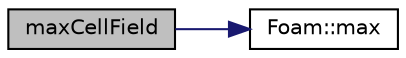 digraph "maxCellField"
{
  bgcolor="transparent";
  edge [fontname="Helvetica",fontsize="10",labelfontname="Helvetica",labelfontsize="10"];
  node [fontname="Helvetica",fontsize="10",shape=record];
  rankdir="LR";
  Node2256 [label="maxCellField",height=0.2,width=0.4,color="black", fillcolor="grey75", style="filled", fontcolor="black"];
  Node2256 -> Node2257 [color="midnightblue",fontsize="10",style="solid",fontname="Helvetica"];
  Node2257 [label="Foam::max",height=0.2,width=0.4,color="black",URL="$a21851.html#ac993e906cf2774ae77e666bc24e81733"];
}
